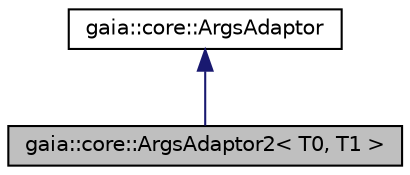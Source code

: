 digraph G
{
  edge [fontname="Helvetica",fontsize="10",labelfontname="Helvetica",labelfontsize="10"];
  node [fontname="Helvetica",fontsize="10",shape=record];
  Node1 [label="gaia::core::ArgsAdaptor2\< T0, T1 \>",height=0.2,width=0.4,color="black", fillcolor="grey75", style="filled" fontcolor="black"];
  Node2 -> Node1 [dir=back,color="midnightblue",fontsize="10",style="solid",fontname="Helvetica"];
  Node2 [label="gaia::core::ArgsAdaptor",height=0.2,width=0.4,color="black", fillcolor="white", style="filled",URL="$d4/d56/classgaia_1_1core_1_1_args_adaptor.html",tooltip="ArgsAdaptor."];
}
